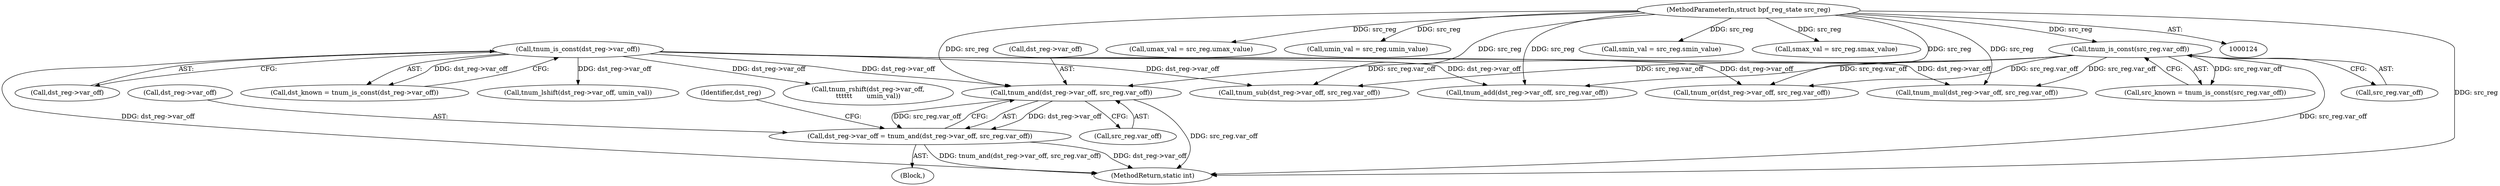 digraph "0_linux_468f6eafa6c44cb2c5d8aad35e12f06c240a812a@pointer" {
"1000471" [label="(Call,tnum_and(dst_reg->var_off, src_reg.var_off))"];
"1000188" [label="(Call,tnum_is_const(dst_reg->var_off))"];
"1000182" [label="(Call,tnum_is_const(src_reg.var_off))"];
"1000128" [label="(MethodParameterIn,struct bpf_reg_state src_reg)"];
"1000467" [label="(Call,dst_reg->var_off = tnum_and(dst_reg->var_off, src_reg.var_off))"];
"1000175" [label="(Call,umax_val = src_reg.umax_value)"];
"1000180" [label="(Call,src_known = tnum_is_const(src_reg.var_off))"];
"1000468" [label="(Call,dst_reg->var_off)"];
"1000183" [label="(Call,src_reg.var_off)"];
"1000186" [label="(Call,dst_known = tnum_is_const(dst_reg->var_off))"];
"1000170" [label="(Call,umin_val = src_reg.umin_value)"];
"1000472" [label="(Call,dst_reg->var_off)"];
"1000467" [label="(Call,dst_reg->var_off = tnum_and(dst_reg->var_off, src_reg.var_off))"];
"1000783" [label="(MethodReturn,static int)"];
"1000351" [label="(Call,tnum_sub(dst_reg->var_off, src_reg.var_off))"];
"1000160" [label="(Call,smin_val = src_reg.smin_value)"];
"1000471" [label="(Call,tnum_and(dst_reg->var_off, src_reg.var_off))"];
"1000165" [label="(Call,smax_val = src_reg.smax_value)"];
"1000475" [label="(Call,src_reg.var_off)"];
"1000274" [label="(Call,tnum_add(dst_reg->var_off, src_reg.var_off))"];
"1000683" [label="(Call,tnum_lshift(dst_reg->var_off, umin_val))"];
"1000728" [label="(Call,tnum_rshift(dst_reg->var_off,\n\t\t\t\t\t\t       umin_val))"];
"1000364" [label="(Call,tnum_mul(dst_reg->var_off, src_reg.var_off))"];
"1000128" [label="(MethodParameterIn,struct bpf_reg_state src_reg)"];
"1000189" [label="(Call,dst_reg->var_off)"];
"1000560" [label="(Call,tnum_or(dst_reg->var_off, src_reg.var_off))"];
"1000188" [label="(Call,tnum_is_const(dst_reg->var_off))"];
"1000182" [label="(Call,tnum_is_const(src_reg.var_off))"];
"1000194" [label="(Block,)"];
"1000480" [label="(Identifier,dst_reg)"];
"1000471" -> "1000467"  [label="AST: "];
"1000471" -> "1000475"  [label="CFG: "];
"1000472" -> "1000471"  [label="AST: "];
"1000475" -> "1000471"  [label="AST: "];
"1000467" -> "1000471"  [label="CFG: "];
"1000471" -> "1000783"  [label="DDG: src_reg.var_off"];
"1000471" -> "1000467"  [label="DDG: dst_reg->var_off"];
"1000471" -> "1000467"  [label="DDG: src_reg.var_off"];
"1000188" -> "1000471"  [label="DDG: dst_reg->var_off"];
"1000182" -> "1000471"  [label="DDG: src_reg.var_off"];
"1000128" -> "1000471"  [label="DDG: src_reg"];
"1000188" -> "1000186"  [label="AST: "];
"1000188" -> "1000189"  [label="CFG: "];
"1000189" -> "1000188"  [label="AST: "];
"1000186" -> "1000188"  [label="CFG: "];
"1000188" -> "1000783"  [label="DDG: dst_reg->var_off"];
"1000188" -> "1000186"  [label="DDG: dst_reg->var_off"];
"1000188" -> "1000274"  [label="DDG: dst_reg->var_off"];
"1000188" -> "1000351"  [label="DDG: dst_reg->var_off"];
"1000188" -> "1000364"  [label="DDG: dst_reg->var_off"];
"1000188" -> "1000560"  [label="DDG: dst_reg->var_off"];
"1000188" -> "1000683"  [label="DDG: dst_reg->var_off"];
"1000188" -> "1000728"  [label="DDG: dst_reg->var_off"];
"1000182" -> "1000180"  [label="AST: "];
"1000182" -> "1000183"  [label="CFG: "];
"1000183" -> "1000182"  [label="AST: "];
"1000180" -> "1000182"  [label="CFG: "];
"1000182" -> "1000783"  [label="DDG: src_reg.var_off"];
"1000182" -> "1000180"  [label="DDG: src_reg.var_off"];
"1000128" -> "1000182"  [label="DDG: src_reg"];
"1000182" -> "1000274"  [label="DDG: src_reg.var_off"];
"1000182" -> "1000351"  [label="DDG: src_reg.var_off"];
"1000182" -> "1000364"  [label="DDG: src_reg.var_off"];
"1000182" -> "1000560"  [label="DDG: src_reg.var_off"];
"1000128" -> "1000124"  [label="AST: "];
"1000128" -> "1000783"  [label="DDG: src_reg"];
"1000128" -> "1000160"  [label="DDG: src_reg"];
"1000128" -> "1000165"  [label="DDG: src_reg"];
"1000128" -> "1000170"  [label="DDG: src_reg"];
"1000128" -> "1000175"  [label="DDG: src_reg"];
"1000128" -> "1000274"  [label="DDG: src_reg"];
"1000128" -> "1000351"  [label="DDG: src_reg"];
"1000128" -> "1000364"  [label="DDG: src_reg"];
"1000128" -> "1000560"  [label="DDG: src_reg"];
"1000467" -> "1000194"  [label="AST: "];
"1000468" -> "1000467"  [label="AST: "];
"1000480" -> "1000467"  [label="CFG: "];
"1000467" -> "1000783"  [label="DDG: dst_reg->var_off"];
"1000467" -> "1000783"  [label="DDG: tnum_and(dst_reg->var_off, src_reg.var_off)"];
}
